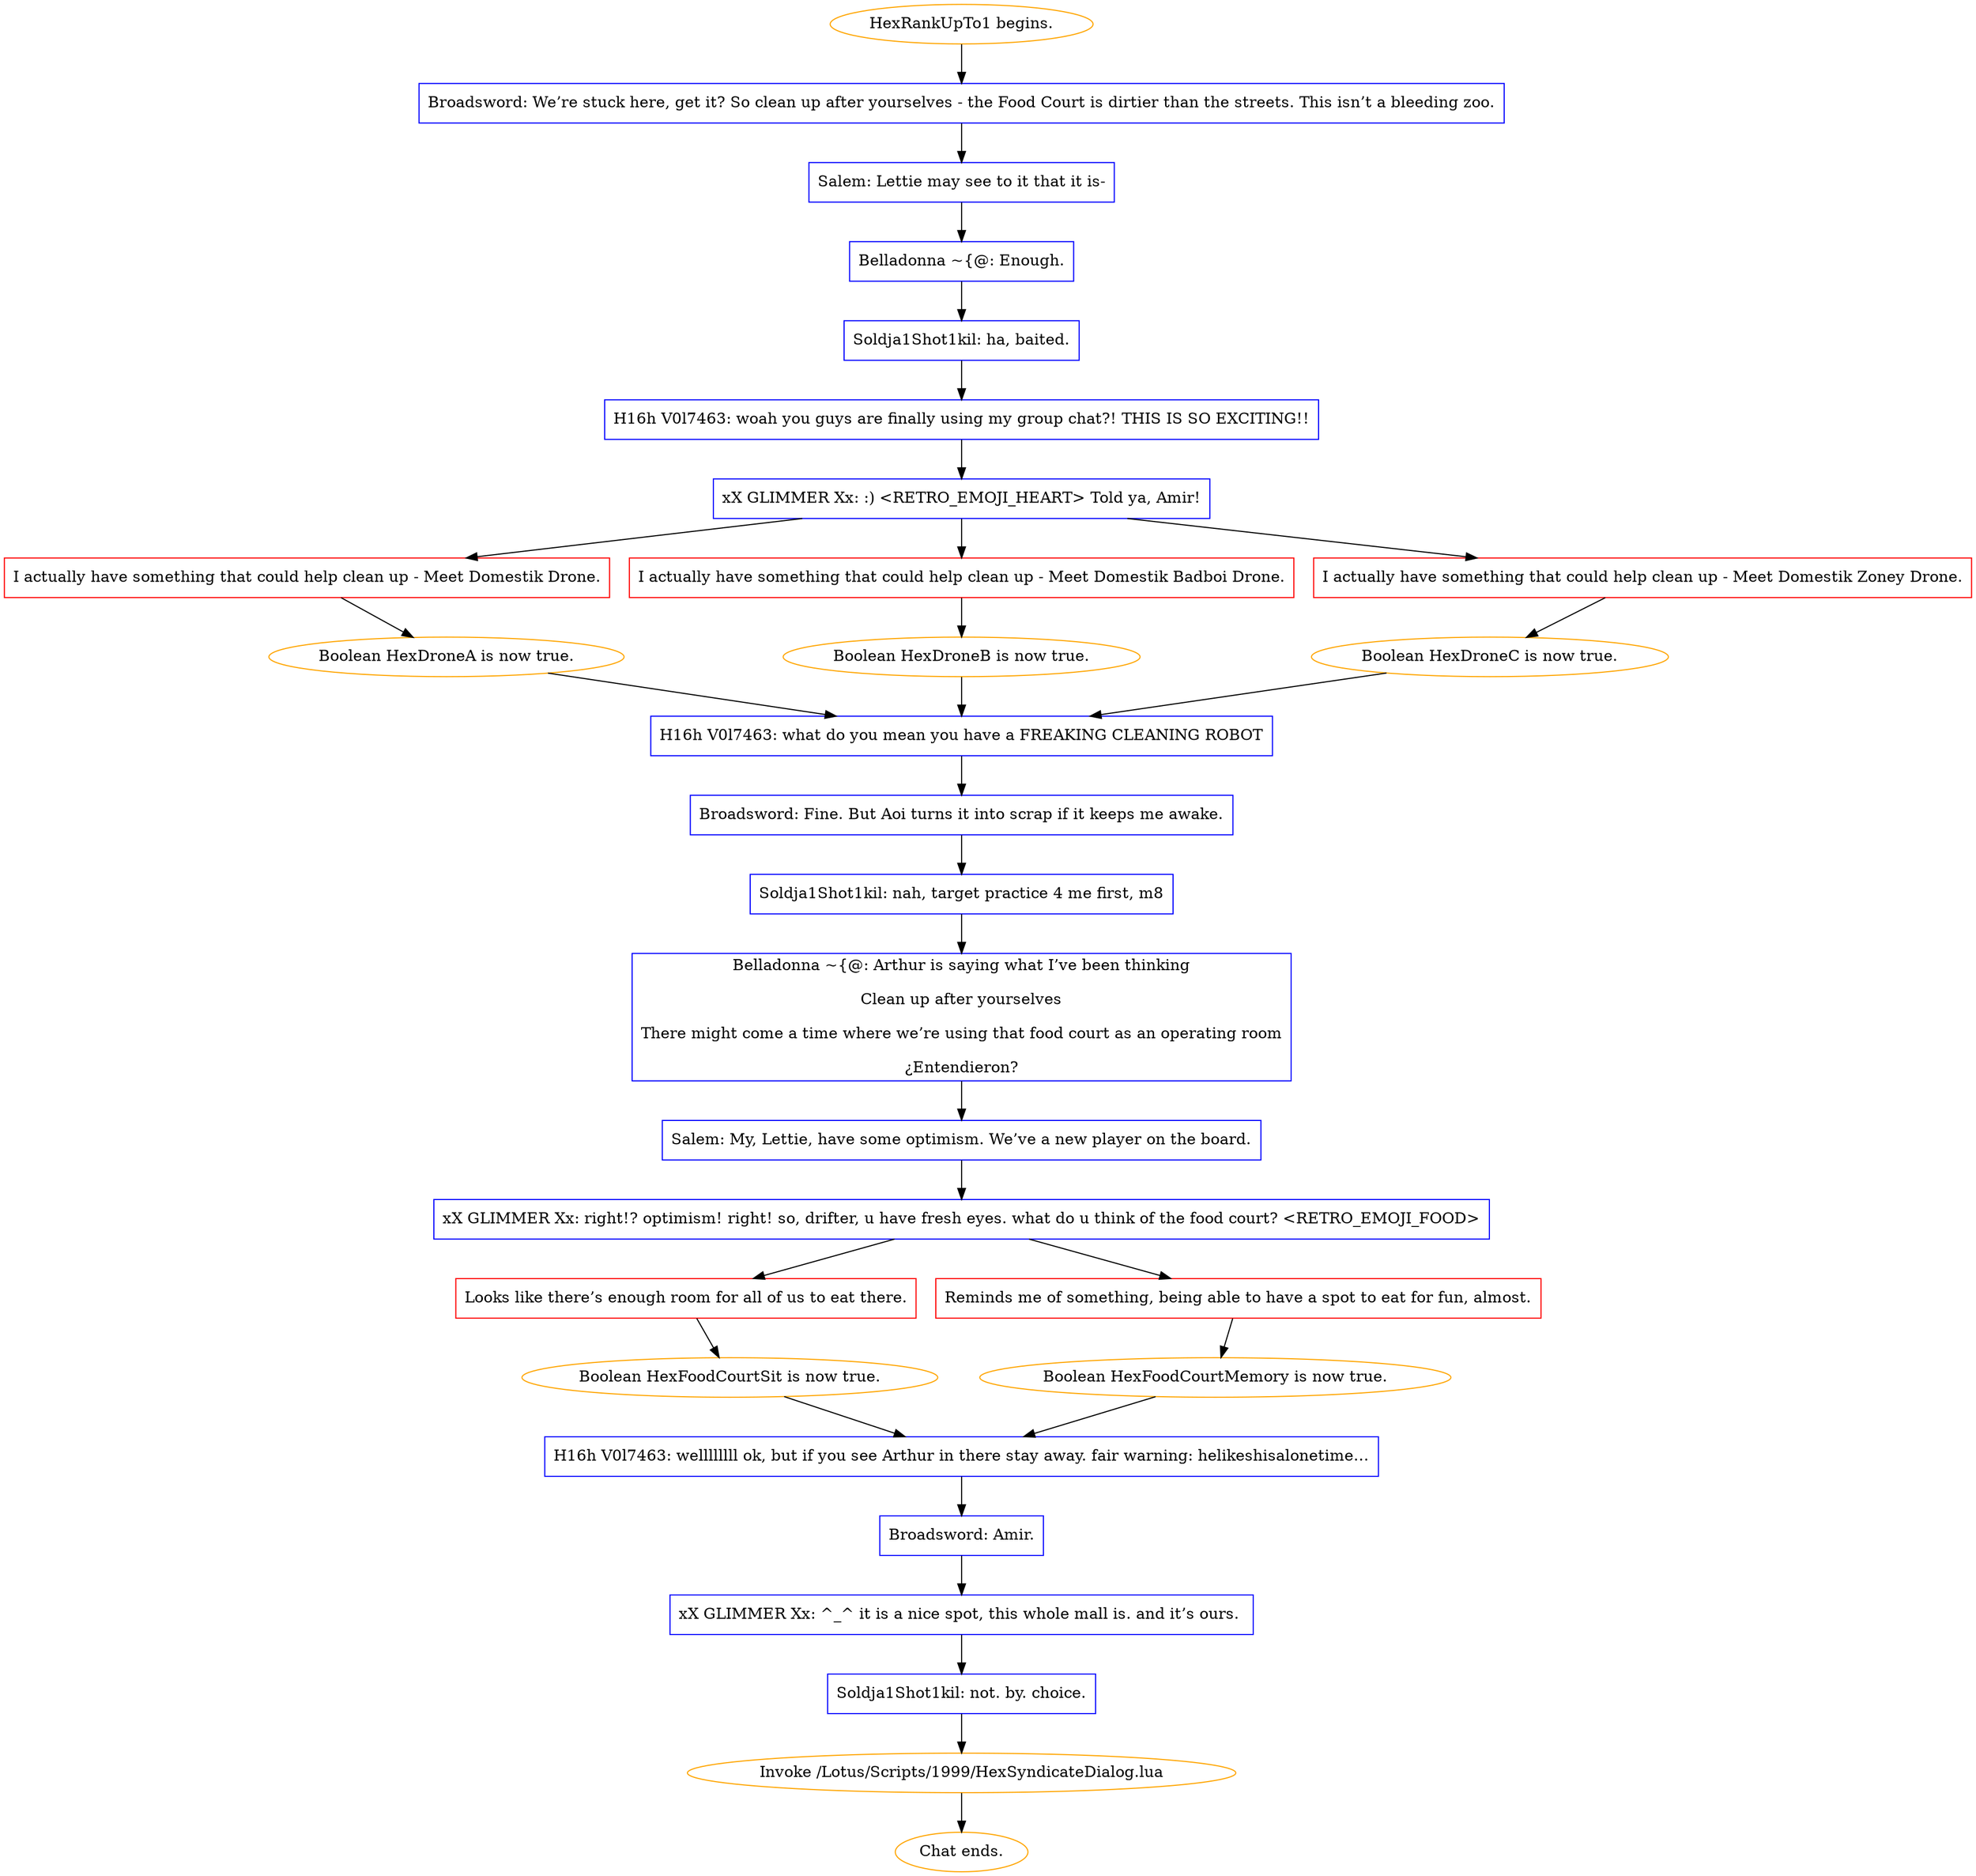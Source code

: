 digraph {
	"HexRankUpTo1 begins." [color=orange];
		"HexRankUpTo1 begins." -> 16;
	16 [label="Broadsword: We’re stuck here, get it? So clean up after yourselves - the Food Court is dirtier than the streets. This isn’t a bleeding zoo.",shape=box,color=blue];
		16 -> 17;
	17 [label="Salem: Lettie may see to it that it is-",shape=box,color=blue];
		17 -> 18;
	18 [label="Belladonna ~{@: Enough.",shape=box,color=blue];
		18 -> 35;
	35 [label="Soldja1Shot1kil: ha, baited.",shape=box,color=blue];
		35 -> 19;
	19 [label="H16h V0l7463: woah you guys are finally using my group chat?! THIS IS SO EXCITING!!",shape=box,color=blue];
		19 -> 20;
	20 [label="xX GLIMMER Xx: :) <RETRO_EMOJI_HEART> Told ya, Amir!",shape=box,color=blue];
		20 -> 21;
		20 -> 22;
		20 -> 23;
	21 [label="I actually have something that could help clean up - Meet Domestik Drone.",shape=box,color=red];
		21 -> "/EE/Types/Engine/SetBooleanDialogueNode:HexDroneA:24";
	22 [label="I actually have something that could help clean up - Meet Domestik Badboi Drone.",shape=box,color=red];
		22 -> "/EE/Types/Engine/SetBooleanDialogueNode:HexDroneB:24";
	23 [label="I actually have something that could help clean up - Meet Domestik Zoney Drone.",shape=box,color=red];
		23 -> "/EE/Types/Engine/SetBooleanDialogueNode:HexDroneC:24";
	"/EE/Types/Engine/SetBooleanDialogueNode:HexDroneA:24" [label="Boolean HexDroneA is now true.",color=orange];
		"/EE/Types/Engine/SetBooleanDialogueNode:HexDroneA:24" -> 24;
	"/EE/Types/Engine/SetBooleanDialogueNode:HexDroneB:24" [label="Boolean HexDroneB is now true.",color=orange];
		"/EE/Types/Engine/SetBooleanDialogueNode:HexDroneB:24" -> 24;
	"/EE/Types/Engine/SetBooleanDialogueNode:HexDroneC:24" [label="Boolean HexDroneC is now true.",color=orange];
		"/EE/Types/Engine/SetBooleanDialogueNode:HexDroneC:24" -> 24;
	24 [label="H16h V0l7463: what do you mean you have a FREAKING CLEANING ROBOT",shape=box,color=blue];
		24 -> 25;
	25 [label="Broadsword: Fine. But Aoi turns it into scrap if it keeps me awake.",shape=box,color=blue];
		25 -> 26;
	26 [label="Soldja1Shot1kil: nah, target practice 4 me first, m8",shape=box,color=blue];
		26 -> 27;
	27 [label="Belladonna ~{@: Arthur is saying what I’ve been thinking
Clean up after yourselves
There might come a time where we’re using that food court as an operating room
¿Entendieron?",shape=box,color=blue];
		27 -> 28;
	28 [label="Salem: My, Lettie, have some optimism. We’ve a new player on the board.",shape=box,color=blue];
		28 -> 29;
	29 [label="xX GLIMMER Xx: right!? optimism! right! so, drifter, u have fresh eyes. what do u think of the food court? <RETRO_EMOJI_FOOD>",shape=box,color=blue];
		29 -> 30;
		29 -> 31;
	30 [label="Looks like there’s enough room for all of us to eat there.",shape=box,color=red];
		30 -> "/EE/Types/Engine/SetBooleanDialogueNode:HexFoodCourtSit:32";
	31 [label="Reminds me of something, being able to have a spot to eat for fun, almost.",shape=box,color=red];
		31 -> "/EE/Types/Engine/SetBooleanDialogueNode:HexFoodCourtMemory:32";
	"/EE/Types/Engine/SetBooleanDialogueNode:HexFoodCourtSit:32" [label="Boolean HexFoodCourtSit is now true.",color=orange];
		"/EE/Types/Engine/SetBooleanDialogueNode:HexFoodCourtSit:32" -> 32;
	"/EE/Types/Engine/SetBooleanDialogueNode:HexFoodCourtMemory:32" [label="Boolean HexFoodCourtMemory is now true.",color=orange];
		"/EE/Types/Engine/SetBooleanDialogueNode:HexFoodCourtMemory:32" -> 32;
	32 [label="H16h V0l7463: wellllllll ok, but if you see Arthur in there stay away. fair warning: helikeshisalonetime…",shape=box,color=blue];
		32 -> 33;
	33 [label="Broadsword: Amir.",shape=box,color=blue];
		33 -> 34;
	34 [label="xX GLIMMER Xx: ^_^ it is a nice spot, this whole mall is. and it’s ours. ",shape=box,color=blue];
		34 -> 10;
	10 [label="Soldja1Shot1kil: not. by. choice.",shape=box,color=blue];
		10 -> 36;
	36 [label="Invoke /Lotus/Scripts/1999/HexSyndicateDialog.lua",color=orange];
		36 -> "Chat ends.";
	"Chat ends." [color=orange];
}